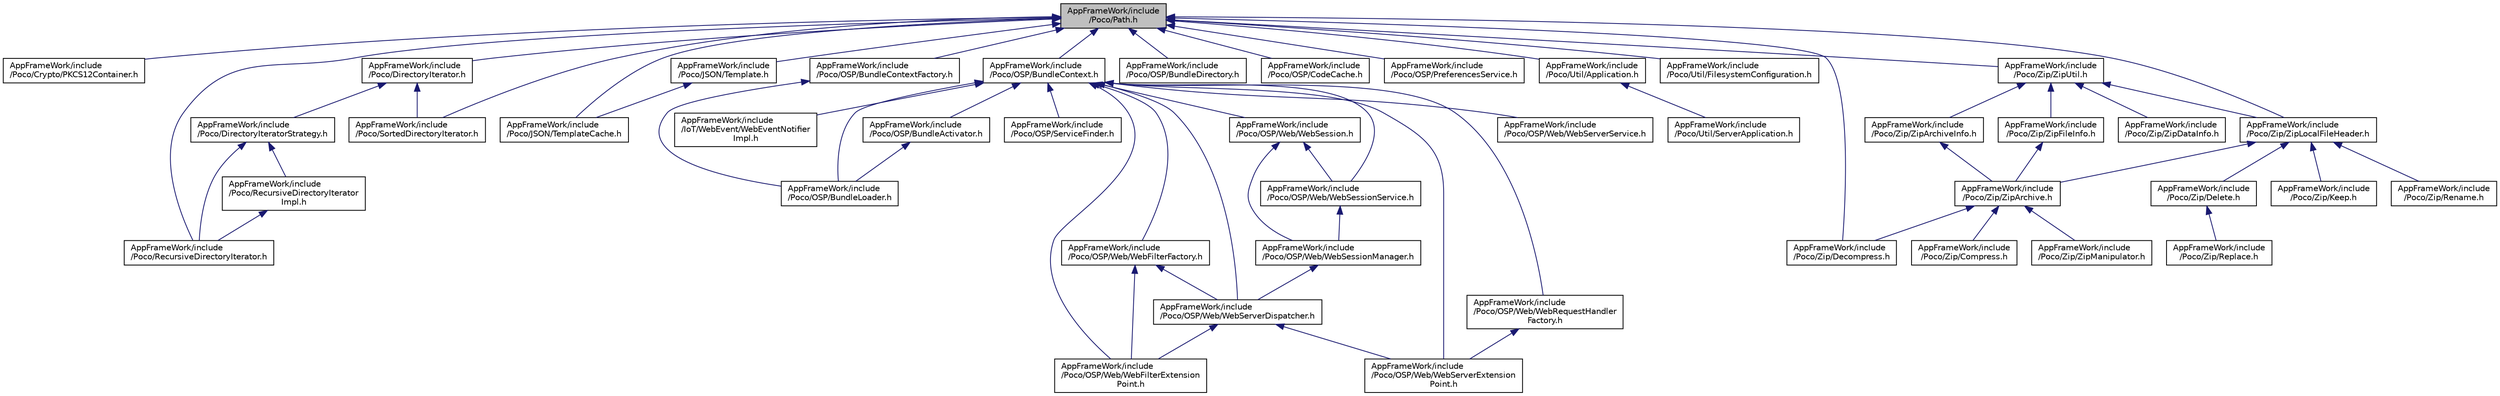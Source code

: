 digraph "AppFrameWork/include/Poco/Path.h"
{
 // LATEX_PDF_SIZE
  edge [fontname="Helvetica",fontsize="10",labelfontname="Helvetica",labelfontsize="10"];
  node [fontname="Helvetica",fontsize="10",shape=record];
  Node1 [label="AppFrameWork/include\l/Poco/Path.h",height=0.2,width=0.4,color="black", fillcolor="grey75", style="filled", fontcolor="black",tooltip=" "];
  Node1 -> Node2 [dir="back",color="midnightblue",fontsize="10",style="solid"];
  Node2 [label="AppFrameWork/include\l/Poco/Crypto/PKCS12Container.h",height=0.2,width=0.4,color="black", fillcolor="white", style="filled",URL="$PKCS12Container_8h.html",tooltip=" "];
  Node1 -> Node3 [dir="back",color="midnightblue",fontsize="10",style="solid"];
  Node3 [label="AppFrameWork/include\l/Poco/DirectoryIterator.h",height=0.2,width=0.4,color="black", fillcolor="white", style="filled",URL="$DirectoryIterator_8h.html",tooltip=" "];
  Node3 -> Node4 [dir="back",color="midnightblue",fontsize="10",style="solid"];
  Node4 [label="AppFrameWork/include\l/Poco/DirectoryIteratorStrategy.h",height=0.2,width=0.4,color="black", fillcolor="white", style="filled",URL="$DirectoryIteratorStrategy_8h.html",tooltip=" "];
  Node4 -> Node5 [dir="back",color="midnightblue",fontsize="10",style="solid"];
  Node5 [label="AppFrameWork/include\l/Poco/RecursiveDirectoryIterator.h",height=0.2,width=0.4,color="black", fillcolor="white", style="filled",URL="$RecursiveDirectoryIterator_8h.html",tooltip=" "];
  Node4 -> Node6 [dir="back",color="midnightblue",fontsize="10",style="solid"];
  Node6 [label="AppFrameWork/include\l/Poco/RecursiveDirectoryIterator\lImpl.h",height=0.2,width=0.4,color="black", fillcolor="white", style="filled",URL="$RecursiveDirectoryIteratorImpl_8h.html",tooltip=" "];
  Node6 -> Node5 [dir="back",color="midnightblue",fontsize="10",style="solid"];
  Node3 -> Node7 [dir="back",color="midnightblue",fontsize="10",style="solid"];
  Node7 [label="AppFrameWork/include\l/Poco/SortedDirectoryIterator.h",height=0.2,width=0.4,color="black", fillcolor="white", style="filled",URL="$SortedDirectoryIterator_8h.html",tooltip=" "];
  Node1 -> Node8 [dir="back",color="midnightblue",fontsize="10",style="solid"];
  Node8 [label="AppFrameWork/include\l/Poco/JSON/Template.h",height=0.2,width=0.4,color="black", fillcolor="white", style="filled",URL="$Template_8h.html",tooltip=" "];
  Node8 -> Node9 [dir="back",color="midnightblue",fontsize="10",style="solid"];
  Node9 [label="AppFrameWork/include\l/Poco/JSON/TemplateCache.h",height=0.2,width=0.4,color="black", fillcolor="white", style="filled",URL="$TemplateCache_8h.html",tooltip=" "];
  Node1 -> Node9 [dir="back",color="midnightblue",fontsize="10",style="solid"];
  Node1 -> Node10 [dir="back",color="midnightblue",fontsize="10",style="solid"];
  Node10 [label="AppFrameWork/include\l/Poco/OSP/BundleContext.h",height=0.2,width=0.4,color="black", fillcolor="white", style="filled",URL="$BundleContext_8h.html",tooltip=" "];
  Node10 -> Node11 [dir="back",color="midnightblue",fontsize="10",style="solid"];
  Node11 [label="AppFrameWork/include\l/IoT/WebEvent/WebEventNotifier\lImpl.h",height=0.2,width=0.4,color="black", fillcolor="white", style="filled",URL="$WebEventNotifierImpl_8h.html",tooltip=" "];
  Node10 -> Node12 [dir="back",color="midnightblue",fontsize="10",style="solid"];
  Node12 [label="AppFrameWork/include\l/Poco/OSP/BundleActivator.h",height=0.2,width=0.4,color="black", fillcolor="white", style="filled",URL="$BundleActivator_8h.html",tooltip=" "];
  Node12 -> Node13 [dir="back",color="midnightblue",fontsize="10",style="solid"];
  Node13 [label="AppFrameWork/include\l/Poco/OSP/BundleLoader.h",height=0.2,width=0.4,color="black", fillcolor="white", style="filled",URL="$BundleLoader_8h.html",tooltip=" "];
  Node10 -> Node13 [dir="back",color="midnightblue",fontsize="10",style="solid"];
  Node10 -> Node14 [dir="back",color="midnightblue",fontsize="10",style="solid"];
  Node14 [label="AppFrameWork/include\l/Poco/OSP/ServiceFinder.h",height=0.2,width=0.4,color="black", fillcolor="white", style="filled",URL="$ServiceFinder_8h.html",tooltip=" "];
  Node10 -> Node15 [dir="back",color="midnightblue",fontsize="10",style="solid"];
  Node15 [label="AppFrameWork/include\l/Poco/OSP/Web/WebFilterExtension\lPoint.h",height=0.2,width=0.4,color="black", fillcolor="white", style="filled",URL="$WebFilterExtensionPoint_8h.html",tooltip=" "];
  Node10 -> Node16 [dir="back",color="midnightblue",fontsize="10",style="solid"];
  Node16 [label="AppFrameWork/include\l/Poco/OSP/Web/WebFilterFactory.h",height=0.2,width=0.4,color="black", fillcolor="white", style="filled",URL="$WebFilterFactory_8h.html",tooltip=" "];
  Node16 -> Node15 [dir="back",color="midnightblue",fontsize="10",style="solid"];
  Node16 -> Node17 [dir="back",color="midnightblue",fontsize="10",style="solid"];
  Node17 [label="AppFrameWork/include\l/Poco/OSP/Web/WebServerDispatcher.h",height=0.2,width=0.4,color="black", fillcolor="white", style="filled",URL="$WebServerDispatcher_8h.html",tooltip=" "];
  Node17 -> Node15 [dir="back",color="midnightblue",fontsize="10",style="solid"];
  Node17 -> Node18 [dir="back",color="midnightblue",fontsize="10",style="solid"];
  Node18 [label="AppFrameWork/include\l/Poco/OSP/Web/WebServerExtension\lPoint.h",height=0.2,width=0.4,color="black", fillcolor="white", style="filled",URL="$WebServerExtensionPoint_8h.html",tooltip=" "];
  Node10 -> Node19 [dir="back",color="midnightblue",fontsize="10",style="solid"];
  Node19 [label="AppFrameWork/include\l/Poco/OSP/Web/WebRequestHandler\lFactory.h",height=0.2,width=0.4,color="black", fillcolor="white", style="filled",URL="$WebRequestHandlerFactory_8h.html",tooltip=" "];
  Node19 -> Node18 [dir="back",color="midnightblue",fontsize="10",style="solid"];
  Node10 -> Node17 [dir="back",color="midnightblue",fontsize="10",style="solid"];
  Node10 -> Node18 [dir="back",color="midnightblue",fontsize="10",style="solid"];
  Node10 -> Node20 [dir="back",color="midnightblue",fontsize="10",style="solid"];
  Node20 [label="AppFrameWork/include\l/Poco/OSP/Web/WebServerService.h",height=0.2,width=0.4,color="black", fillcolor="white", style="filled",URL="$WebServerService_8h.html",tooltip=" "];
  Node10 -> Node21 [dir="back",color="midnightblue",fontsize="10",style="solid"];
  Node21 [label="AppFrameWork/include\l/Poco/OSP/Web/WebSession.h",height=0.2,width=0.4,color="black", fillcolor="white", style="filled",URL="$WebSession_8h.html",tooltip=" "];
  Node21 -> Node22 [dir="back",color="midnightblue",fontsize="10",style="solid"];
  Node22 [label="AppFrameWork/include\l/Poco/OSP/Web/WebSessionManager.h",height=0.2,width=0.4,color="black", fillcolor="white", style="filled",URL="$WebSessionManager_8h.html",tooltip=" "];
  Node22 -> Node17 [dir="back",color="midnightblue",fontsize="10",style="solid"];
  Node21 -> Node23 [dir="back",color="midnightblue",fontsize="10",style="solid"];
  Node23 [label="AppFrameWork/include\l/Poco/OSP/Web/WebSessionService.h",height=0.2,width=0.4,color="black", fillcolor="white", style="filled",URL="$WebSessionService_8h.html",tooltip=" "];
  Node23 -> Node22 [dir="back",color="midnightblue",fontsize="10",style="solid"];
  Node10 -> Node23 [dir="back",color="midnightblue",fontsize="10",style="solid"];
  Node1 -> Node24 [dir="back",color="midnightblue",fontsize="10",style="solid"];
  Node24 [label="AppFrameWork/include\l/Poco/OSP/BundleContextFactory.h",height=0.2,width=0.4,color="black", fillcolor="white", style="filled",URL="$BundleContextFactory_8h.html",tooltip=" "];
  Node24 -> Node13 [dir="back",color="midnightblue",fontsize="10",style="solid"];
  Node1 -> Node25 [dir="back",color="midnightblue",fontsize="10",style="solid"];
  Node25 [label="AppFrameWork/include\l/Poco/OSP/BundleDirectory.h",height=0.2,width=0.4,color="black", fillcolor="white", style="filled",URL="$BundleDirectory_8h.html",tooltip=" "];
  Node1 -> Node26 [dir="back",color="midnightblue",fontsize="10",style="solid"];
  Node26 [label="AppFrameWork/include\l/Poco/OSP/CodeCache.h",height=0.2,width=0.4,color="black", fillcolor="white", style="filled",URL="$CodeCache_8h.html",tooltip=" "];
  Node1 -> Node27 [dir="back",color="midnightblue",fontsize="10",style="solid"];
  Node27 [label="AppFrameWork/include\l/Poco/OSP/PreferencesService.h",height=0.2,width=0.4,color="black", fillcolor="white", style="filled",URL="$PreferencesService_8h.html",tooltip=" "];
  Node1 -> Node5 [dir="back",color="midnightblue",fontsize="10",style="solid"];
  Node1 -> Node7 [dir="back",color="midnightblue",fontsize="10",style="solid"];
  Node1 -> Node28 [dir="back",color="midnightblue",fontsize="10",style="solid"];
  Node28 [label="AppFrameWork/include\l/Poco/Util/Application.h",height=0.2,width=0.4,color="black", fillcolor="white", style="filled",URL="$Application_8h.html",tooltip=" "];
  Node28 -> Node29 [dir="back",color="midnightblue",fontsize="10",style="solid"];
  Node29 [label="AppFrameWork/include\l/Poco/Util/ServerApplication.h",height=0.2,width=0.4,color="black", fillcolor="white", style="filled",URL="$ServerApplication_8h.html",tooltip=" "];
  Node1 -> Node30 [dir="back",color="midnightblue",fontsize="10",style="solid"];
  Node30 [label="AppFrameWork/include\l/Poco/Util/FilesystemConfiguration.h",height=0.2,width=0.4,color="black", fillcolor="white", style="filled",URL="$FilesystemConfiguration_8h.html",tooltip=" "];
  Node1 -> Node31 [dir="back",color="midnightblue",fontsize="10",style="solid"];
  Node31 [label="AppFrameWork/include\l/Poco/Zip/Decompress.h",height=0.2,width=0.4,color="black", fillcolor="white", style="filled",URL="$Decompress_8h.html",tooltip=" "];
  Node1 -> Node32 [dir="back",color="midnightblue",fontsize="10",style="solid"];
  Node32 [label="AppFrameWork/include\l/Poco/Zip/ZipLocalFileHeader.h",height=0.2,width=0.4,color="black", fillcolor="white", style="filled",URL="$ZipLocalFileHeader_8h.html",tooltip=" "];
  Node32 -> Node33 [dir="back",color="midnightblue",fontsize="10",style="solid"];
  Node33 [label="AppFrameWork/include\l/Poco/Zip/Delete.h",height=0.2,width=0.4,color="black", fillcolor="white", style="filled",URL="$Delete_8h.html",tooltip=" "];
  Node33 -> Node34 [dir="back",color="midnightblue",fontsize="10",style="solid"];
  Node34 [label="AppFrameWork/include\l/Poco/Zip/Replace.h",height=0.2,width=0.4,color="black", fillcolor="white", style="filled",URL="$Replace_8h.html",tooltip=" "];
  Node32 -> Node35 [dir="back",color="midnightblue",fontsize="10",style="solid"];
  Node35 [label="AppFrameWork/include\l/Poco/Zip/Keep.h",height=0.2,width=0.4,color="black", fillcolor="white", style="filled",URL="$Keep_8h.html",tooltip=" "];
  Node32 -> Node36 [dir="back",color="midnightblue",fontsize="10",style="solid"];
  Node36 [label="AppFrameWork/include\l/Poco/Zip/Rename.h",height=0.2,width=0.4,color="black", fillcolor="white", style="filled",URL="$Rename_8h.html",tooltip=" "];
  Node32 -> Node37 [dir="back",color="midnightblue",fontsize="10",style="solid"];
  Node37 [label="AppFrameWork/include\l/Poco/Zip/ZipArchive.h",height=0.2,width=0.4,color="black", fillcolor="white", style="filled",URL="$ZipArchive_8h.html",tooltip=" "];
  Node37 -> Node38 [dir="back",color="midnightblue",fontsize="10",style="solid"];
  Node38 [label="AppFrameWork/include\l/Poco/Zip/Compress.h",height=0.2,width=0.4,color="black", fillcolor="white", style="filled",URL="$Compress_8h.html",tooltip=" "];
  Node37 -> Node31 [dir="back",color="midnightblue",fontsize="10",style="solid"];
  Node37 -> Node39 [dir="back",color="midnightblue",fontsize="10",style="solid"];
  Node39 [label="AppFrameWork/include\l/Poco/Zip/ZipManipulator.h",height=0.2,width=0.4,color="black", fillcolor="white", style="filled",URL="$ZipManipulator_8h.html",tooltip=" "];
  Node1 -> Node40 [dir="back",color="midnightblue",fontsize="10",style="solid"];
  Node40 [label="AppFrameWork/include\l/Poco/Zip/ZipUtil.h",height=0.2,width=0.4,color="black", fillcolor="white", style="filled",URL="$ZipUtil_8h.html",tooltip=" "];
  Node40 -> Node41 [dir="back",color="midnightblue",fontsize="10",style="solid"];
  Node41 [label="AppFrameWork/include\l/Poco/Zip/ZipArchiveInfo.h",height=0.2,width=0.4,color="black", fillcolor="white", style="filled",URL="$ZipArchiveInfo_8h.html",tooltip=" "];
  Node41 -> Node37 [dir="back",color="midnightblue",fontsize="10",style="solid"];
  Node40 -> Node42 [dir="back",color="midnightblue",fontsize="10",style="solid"];
  Node42 [label="AppFrameWork/include\l/Poco/Zip/ZipDataInfo.h",height=0.2,width=0.4,color="black", fillcolor="white", style="filled",URL="$ZipDataInfo_8h.html",tooltip=" "];
  Node40 -> Node43 [dir="back",color="midnightblue",fontsize="10",style="solid"];
  Node43 [label="AppFrameWork/include\l/Poco/Zip/ZipFileInfo.h",height=0.2,width=0.4,color="black", fillcolor="white", style="filled",URL="$ZipFileInfo_8h.html",tooltip=" "];
  Node43 -> Node37 [dir="back",color="midnightblue",fontsize="10",style="solid"];
  Node40 -> Node32 [dir="back",color="midnightblue",fontsize="10",style="solid"];
}
